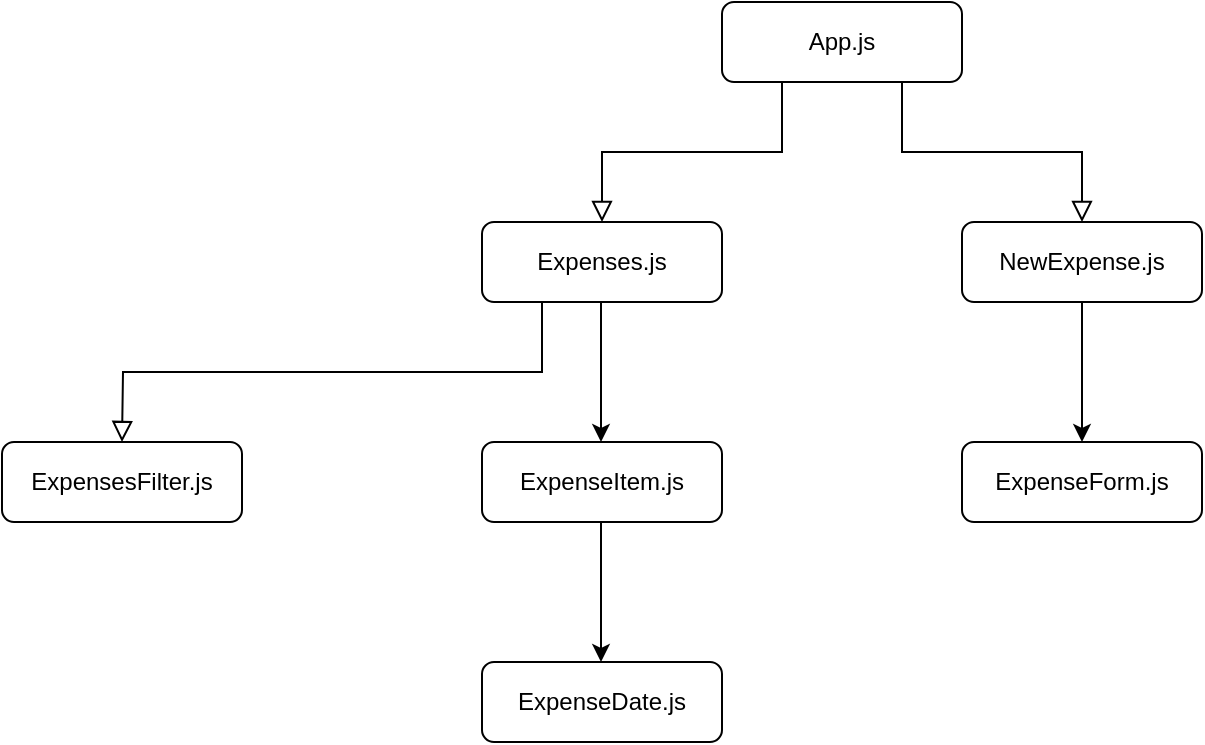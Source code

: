 <mxfile version="20.7.4" type="github"><diagram id="C5RBs43oDa-KdzZeNtuy" name="Page-1"><mxGraphModel dx="1050" dy="548" grid="1" gridSize="10" guides="1" tooltips="1" connect="1" arrows="1" fold="1" page="1" pageScale="1" pageWidth="827" pageHeight="1169" math="0" shadow="0"><root><mxCell id="WIyWlLk6GJQsqaUBKTNV-0"/><mxCell id="WIyWlLk6GJQsqaUBKTNV-1" parent="WIyWlLk6GJQsqaUBKTNV-0"/><mxCell id="WIyWlLk6GJQsqaUBKTNV-2" value="" style="rounded=0;html=1;jettySize=auto;orthogonalLoop=1;fontSize=11;endArrow=block;endFill=0;endSize=8;strokeWidth=1;shadow=0;labelBackgroundColor=none;edgeStyle=orthogonalEdgeStyle;exitX=0.75;exitY=1;exitDx=0;exitDy=0;" parent="WIyWlLk6GJQsqaUBKTNV-1" source="WIyWlLk6GJQsqaUBKTNV-3" target="WIyWlLk6GJQsqaUBKTNV-7" edge="1"><mxGeometry relative="1" as="geometry"><mxPoint x="380" y="180" as="targetPoint"/></mxGeometry></mxCell><mxCell id="WIyWlLk6GJQsqaUBKTNV-3" value="App.js" style="rounded=1;whiteSpace=wrap;html=1;fontSize=12;glass=0;strokeWidth=1;shadow=0;" parent="WIyWlLk6GJQsqaUBKTNV-1" vertex="1"><mxGeometry x="430" y="90" width="120" height="40" as="geometry"/></mxCell><mxCell id="WIyWlLk6GJQsqaUBKTNV-7" value="NewExpense.js" style="rounded=1;whiteSpace=wrap;html=1;fontSize=12;glass=0;strokeWidth=1;shadow=0;" parent="WIyWlLk6GJQsqaUBKTNV-1" vertex="1"><mxGeometry x="550" y="200" width="120" height="40" as="geometry"/></mxCell><mxCell id="WIyWlLk6GJQsqaUBKTNV-11" value="Expenses.js" style="rounded=1;whiteSpace=wrap;html=1;fontSize=12;glass=0;strokeWidth=1;shadow=0;" parent="WIyWlLk6GJQsqaUBKTNV-1" vertex="1"><mxGeometry x="310" y="200" width="120" height="40" as="geometry"/></mxCell><mxCell id="WIyWlLk6GJQsqaUBKTNV-12" value="ExpenseForm.js" style="rounded=1;whiteSpace=wrap;html=1;fontSize=12;glass=0;strokeWidth=1;shadow=0;" parent="WIyWlLk6GJQsqaUBKTNV-1" vertex="1"><mxGeometry x="550" y="310" width="120" height="40" as="geometry"/></mxCell><mxCell id="oYf2Iuc3ingIC5fGR8ld-0" value="" style="rounded=0;html=1;jettySize=auto;orthogonalLoop=1;fontSize=11;endArrow=block;endFill=0;endSize=8;strokeWidth=1;shadow=0;labelBackgroundColor=none;edgeStyle=orthogonalEdgeStyle;exitX=0.25;exitY=1;exitDx=0;exitDy=0;entryX=0.5;entryY=0;entryDx=0;entryDy=0;" parent="WIyWlLk6GJQsqaUBKTNV-1" source="WIyWlLk6GJQsqaUBKTNV-3" target="WIyWlLk6GJQsqaUBKTNV-11" edge="1"><mxGeometry x="-1" y="-200" relative="1" as="geometry"><mxPoint x="270" y="90" as="sourcePoint"/><mxPoint x="330" y="180" as="targetPoint"/><mxPoint x="-200" y="-200" as="offset"/></mxGeometry></mxCell><mxCell id="oYf2Iuc3ingIC5fGR8ld-1" value="" style="endArrow=classic;html=1;rounded=0;entryX=0.5;entryY=0;entryDx=0;entryDy=0;exitX=0.5;exitY=1;exitDx=0;exitDy=0;" parent="WIyWlLk6GJQsqaUBKTNV-1" source="WIyWlLk6GJQsqaUBKTNV-7" target="WIyWlLk6GJQsqaUBKTNV-12" edge="1"><mxGeometry width="50" height="50" relative="1" as="geometry"><mxPoint x="550" y="320" as="sourcePoint"/><mxPoint x="600" y="270" as="targetPoint"/></mxGeometry></mxCell><mxCell id="oYf2Iuc3ingIC5fGR8ld-2" value="ExpenseItem.js" style="rounded=1;whiteSpace=wrap;html=1;fontSize=12;glass=0;strokeWidth=1;shadow=0;" parent="WIyWlLk6GJQsqaUBKTNV-1" vertex="1"><mxGeometry x="310" y="310" width="120" height="40" as="geometry"/></mxCell><mxCell id="oYf2Iuc3ingIC5fGR8ld-3" value="ExpenseDate.js" style="rounded=1;whiteSpace=wrap;html=1;fontSize=12;glass=0;strokeWidth=1;shadow=0;" parent="WIyWlLk6GJQsqaUBKTNV-1" vertex="1"><mxGeometry x="310" y="420" width="120" height="40" as="geometry"/></mxCell><mxCell id="oYf2Iuc3ingIC5fGR8ld-4" value="" style="endArrow=classic;html=1;rounded=0;entryX=0.5;entryY=0;entryDx=0;entryDy=0;exitX=0.5;exitY=1;exitDx=0;exitDy=0;" parent="WIyWlLk6GJQsqaUBKTNV-1" edge="1"><mxGeometry x="-1" y="-250" width="50" height="50" relative="1" as="geometry"><mxPoint x="369.5" y="240" as="sourcePoint"/><mxPoint x="369.5" y="310" as="targetPoint"/><mxPoint as="offset"/></mxGeometry></mxCell><mxCell id="oYf2Iuc3ingIC5fGR8ld-5" value="" style="endArrow=classic;html=1;rounded=0;entryX=0.5;entryY=0;entryDx=0;entryDy=0;exitX=0.5;exitY=1;exitDx=0;exitDy=0;" parent="WIyWlLk6GJQsqaUBKTNV-1" edge="1"><mxGeometry x="-1" y="-250" width="50" height="50" relative="1" as="geometry"><mxPoint x="369.5" y="350" as="sourcePoint"/><mxPoint x="369.5" y="420" as="targetPoint"/><mxPoint as="offset"/></mxGeometry></mxCell><mxCell id="oYf2Iuc3ingIC5fGR8ld-6" value="ExpensesFilter.js" style="rounded=1;whiteSpace=wrap;html=1;fontSize=12;glass=0;strokeWidth=1;shadow=0;" parent="WIyWlLk6GJQsqaUBKTNV-1" vertex="1"><mxGeometry x="70" y="310" width="120" height="40" as="geometry"/></mxCell><mxCell id="oYf2Iuc3ingIC5fGR8ld-7" value="" style="rounded=0;html=1;jettySize=auto;orthogonalLoop=1;fontSize=11;endArrow=block;endFill=0;endSize=8;strokeWidth=1;shadow=0;labelBackgroundColor=none;edgeStyle=orthogonalEdgeStyle;exitX=0.25;exitY=1;exitDx=0;exitDy=0;entryX=0.5;entryY=0;entryDx=0;entryDy=0;" parent="WIyWlLk6GJQsqaUBKTNV-1" source="WIyWlLk6GJQsqaUBKTNV-11" edge="1"><mxGeometry x="-1" y="-200" relative="1" as="geometry"><mxPoint x="220" y="240" as="sourcePoint"/><mxPoint x="130" y="310" as="targetPoint"/><mxPoint x="-200" y="-200" as="offset"/></mxGeometry></mxCell></root></mxGraphModel></diagram></mxfile>
